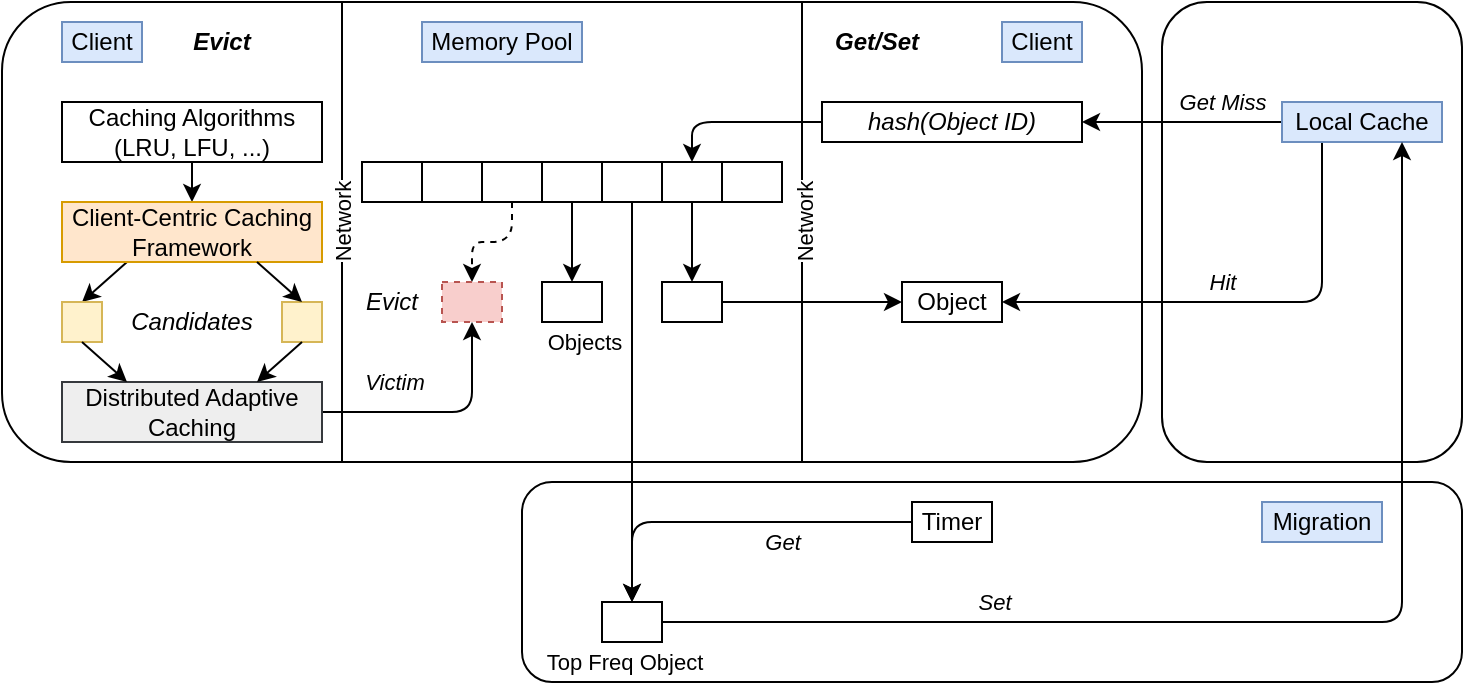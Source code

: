<mxfile version="26.1.0">
  <diagram id="prtHgNgQTEPvFCAcTncT" name="Page-1">
    <mxGraphModel dx="1185" dy="641" grid="1" gridSize="10" guides="1" tooltips="1" connect="1" arrows="1" fold="1" page="1" pageScale="1" pageWidth="827" pageHeight="1169" math="0" shadow="0">
      <root>
        <mxCell id="0" />
        <mxCell id="1" parent="0" />
        <mxCell id="zof-6hFf-fucr0hb1ASE-76" value="" style="rounded=1;whiteSpace=wrap;html=1;" vertex="1" parent="1">
          <mxGeometry x="350" y="330" width="470" height="100" as="geometry" />
        </mxCell>
        <mxCell id="zof-6hFf-fucr0hb1ASE-75" value="" style="rounded=1;whiteSpace=wrap;html=1;" vertex="1" parent="1">
          <mxGeometry x="670" y="90" width="150" height="230" as="geometry" />
        </mxCell>
        <mxCell id="zof-6hFf-fucr0hb1ASE-74" value="" style="rounded=1;whiteSpace=wrap;html=1;" vertex="1" parent="1">
          <mxGeometry x="90" y="90" width="570" height="230" as="geometry" />
        </mxCell>
        <mxCell id="zof-6hFf-fucr0hb1ASE-1" value="Client" style="rounded=0;whiteSpace=wrap;html=1;fillColor=#dae8fc;strokeColor=#6c8ebf;" vertex="1" parent="1">
          <mxGeometry x="120" y="100" width="40" height="20" as="geometry" />
        </mxCell>
        <mxCell id="zof-6hFf-fucr0hb1ASE-2" value="Client" style="rounded=0;whiteSpace=wrap;html=1;fillColor=#dae8fc;strokeColor=#6c8ebf;" vertex="1" parent="1">
          <mxGeometry x="590" y="100" width="40" height="20" as="geometry" />
        </mxCell>
        <mxCell id="zof-6hFf-fucr0hb1ASE-3" value="Memory Pool" style="rounded=0;whiteSpace=wrap;html=1;fillColor=#dae8fc;strokeColor=#6c8ebf;" vertex="1" parent="1">
          <mxGeometry x="300" y="100" width="80" height="20" as="geometry" />
        </mxCell>
        <mxCell id="zof-6hFf-fucr0hb1ASE-67" style="edgeStyle=orthogonalEdgeStyle;rounded=0;orthogonalLoop=1;jettySize=auto;html=1;exitX=0.5;exitY=1;exitDx=0;exitDy=0;entryX=0.5;entryY=0;entryDx=0;entryDy=0;" edge="1" parent="1" source="zof-6hFf-fucr0hb1ASE-4" target="zof-6hFf-fucr0hb1ASE-5">
          <mxGeometry relative="1" as="geometry" />
        </mxCell>
        <mxCell id="zof-6hFf-fucr0hb1ASE-4" value="Caching Algorithms&lt;div&gt;(LRU, LFU, ...)&lt;/div&gt;" style="rounded=0;whiteSpace=wrap;html=1;" vertex="1" parent="1">
          <mxGeometry x="120" y="140" width="130" height="30" as="geometry" />
        </mxCell>
        <mxCell id="zof-6hFf-fucr0hb1ASE-68" style="rounded=0;orthogonalLoop=1;jettySize=auto;html=1;exitX=0.25;exitY=1;exitDx=0;exitDy=0;entryX=0.5;entryY=0;entryDx=0;entryDy=0;" edge="1" parent="1" source="zof-6hFf-fucr0hb1ASE-5" target="zof-6hFf-fucr0hb1ASE-6">
          <mxGeometry relative="1" as="geometry" />
        </mxCell>
        <mxCell id="zof-6hFf-fucr0hb1ASE-5" value="Client-Centric Caching&lt;div&gt;Framework&lt;/div&gt;" style="rounded=0;whiteSpace=wrap;html=1;fillColor=#ffe6cc;strokeColor=#d79b00;" vertex="1" parent="1">
          <mxGeometry x="120" y="190" width="130" height="30" as="geometry" />
        </mxCell>
        <mxCell id="zof-6hFf-fucr0hb1ASE-6" value="" style="whiteSpace=wrap;html=1;aspect=fixed;fillColor=#fff2cc;strokeColor=#d6b656;" vertex="1" parent="1">
          <mxGeometry x="120" y="240" width="20" height="20" as="geometry" />
        </mxCell>
        <mxCell id="zof-6hFf-fucr0hb1ASE-7" value="" style="whiteSpace=wrap;html=1;aspect=fixed;fillColor=#fff2cc;strokeColor=#d6b656;" vertex="1" parent="1">
          <mxGeometry x="230" y="240" width="20" height="20" as="geometry" />
        </mxCell>
        <mxCell id="zof-6hFf-fucr0hb1ASE-52" style="edgeStyle=orthogonalEdgeStyle;rounded=1;orthogonalLoop=1;jettySize=auto;html=1;exitX=1;exitY=0.5;exitDx=0;exitDy=0;entryX=0.5;entryY=1;entryDx=0;entryDy=0;curved=0;" edge="1" parent="1" source="zof-6hFf-fucr0hb1ASE-8" target="zof-6hFf-fucr0hb1ASE-45">
          <mxGeometry relative="1" as="geometry" />
        </mxCell>
        <mxCell id="zof-6hFf-fucr0hb1ASE-64" value="Victim" style="edgeLabel;html=1;align=center;verticalAlign=middle;resizable=0;points=[];fontStyle=2" vertex="1" connectable="0" parent="zof-6hFf-fucr0hb1ASE-52">
          <mxGeometry x="-0.479" y="2" relative="1" as="geometry">
            <mxPoint x="4" y="-13" as="offset" />
          </mxGeometry>
        </mxCell>
        <mxCell id="zof-6hFf-fucr0hb1ASE-65" value="Objects" style="edgeLabel;html=1;align=center;verticalAlign=middle;resizable=0;points=[];fontStyle=0" vertex="1" connectable="0" parent="zof-6hFf-fucr0hb1ASE-52">
          <mxGeometry x="-0.479" y="2" relative="1" as="geometry">
            <mxPoint x="99" y="-33" as="offset" />
          </mxGeometry>
        </mxCell>
        <mxCell id="zof-6hFf-fucr0hb1ASE-73" value="Top Freq Object" style="edgeLabel;html=1;align=center;verticalAlign=middle;resizable=0;points=[];fontStyle=0" vertex="1" connectable="0" parent="zof-6hFf-fucr0hb1ASE-52">
          <mxGeometry x="-0.479" y="2" relative="1" as="geometry">
            <mxPoint x="119" y="127" as="offset" />
          </mxGeometry>
        </mxCell>
        <mxCell id="zof-6hFf-fucr0hb1ASE-8" value="Distributed Adaptive&lt;div&gt;Caching&lt;/div&gt;" style="rounded=0;whiteSpace=wrap;html=1;fillColor=#eeeeee;strokeColor=#36393d;" vertex="1" parent="1">
          <mxGeometry x="120" y="280" width="130" height="30" as="geometry" />
        </mxCell>
        <mxCell id="zof-6hFf-fucr0hb1ASE-9" value="" style="endArrow=none;html=1;rounded=0;labelPosition=center;verticalLabelPosition=middle;align=center;verticalAlign=middle;" edge="1" parent="1">
          <mxGeometry width="50" height="50" relative="1" as="geometry">
            <mxPoint x="260" y="320" as="sourcePoint" />
            <mxPoint x="260" y="90" as="targetPoint" />
          </mxGeometry>
        </mxCell>
        <mxCell id="zof-6hFf-fucr0hb1ASE-10" value="Network" style="edgeLabel;html=1;align=center;verticalAlign=middle;resizable=0;points=[];horizontal=0;labelPosition=center;verticalLabelPosition=middle;" vertex="1" connectable="0" parent="zof-6hFf-fucr0hb1ASE-9">
          <mxGeometry x="0.111" y="-1" relative="1" as="geometry">
            <mxPoint x="-1" y="8" as="offset" />
          </mxGeometry>
        </mxCell>
        <mxCell id="zof-6hFf-fucr0hb1ASE-11" value="" style="rounded=0;whiteSpace=wrap;html=1;" vertex="1" parent="1">
          <mxGeometry x="270" y="170" width="30" height="20" as="geometry" />
        </mxCell>
        <mxCell id="zof-6hFf-fucr0hb1ASE-30" value="" style="endArrow=none;html=1;rounded=0;labelPosition=center;verticalLabelPosition=middle;align=center;verticalAlign=middle;" edge="1" parent="1">
          <mxGeometry width="50" height="50" relative="1" as="geometry">
            <mxPoint x="490" y="320" as="sourcePoint" />
            <mxPoint x="490" y="90" as="targetPoint" />
          </mxGeometry>
        </mxCell>
        <mxCell id="zof-6hFf-fucr0hb1ASE-31" value="Network" style="edgeLabel;html=1;align=center;verticalAlign=middle;resizable=0;points=[];horizontal=0;labelPosition=center;verticalLabelPosition=middle;" vertex="1" connectable="0" parent="zof-6hFf-fucr0hb1ASE-30">
          <mxGeometry x="0.111" y="-1" relative="1" as="geometry">
            <mxPoint y="8" as="offset" />
          </mxGeometry>
        </mxCell>
        <mxCell id="zof-6hFf-fucr0hb1ASE-59" style="edgeStyle=orthogonalEdgeStyle;rounded=1;orthogonalLoop=1;jettySize=auto;html=1;exitX=0;exitY=0.5;exitDx=0;exitDy=0;entryX=0.5;entryY=0;entryDx=0;entryDy=0;curved=0;" edge="1" parent="1" source="zof-6hFf-fucr0hb1ASE-32" target="zof-6hFf-fucr0hb1ASE-44">
          <mxGeometry relative="1" as="geometry" />
        </mxCell>
        <mxCell id="zof-6hFf-fucr0hb1ASE-32" value="&lt;i&gt;hash(Object ID)&lt;/i&gt;" style="rounded=0;whiteSpace=wrap;html=1;" vertex="1" parent="1">
          <mxGeometry x="500" y="140" width="130" height="20" as="geometry" />
        </mxCell>
        <mxCell id="zof-6hFf-fucr0hb1ASE-33" value="" style="rounded=0;whiteSpace=wrap;html=1;" vertex="1" parent="1">
          <mxGeometry x="300" y="170" width="30" height="20" as="geometry" />
        </mxCell>
        <mxCell id="zof-6hFf-fucr0hb1ASE-51" style="edgeStyle=orthogonalEdgeStyle;rounded=1;orthogonalLoop=1;jettySize=auto;html=1;exitX=0.5;exitY=1;exitDx=0;exitDy=0;entryX=0.5;entryY=0;entryDx=0;entryDy=0;curved=0;dashed=1;" edge="1" parent="1" source="zof-6hFf-fucr0hb1ASE-34" target="zof-6hFf-fucr0hb1ASE-45">
          <mxGeometry relative="1" as="geometry" />
        </mxCell>
        <mxCell id="zof-6hFf-fucr0hb1ASE-34" value="" style="rounded=0;whiteSpace=wrap;html=1;" vertex="1" parent="1">
          <mxGeometry x="330" y="170" width="30" height="20" as="geometry" />
        </mxCell>
        <mxCell id="zof-6hFf-fucr0hb1ASE-53" style="edgeStyle=orthogonalEdgeStyle;rounded=0;orthogonalLoop=1;jettySize=auto;html=1;exitX=0.5;exitY=1;exitDx=0;exitDy=0;entryX=0.5;entryY=0;entryDx=0;entryDy=0;" edge="1" parent="1" source="zof-6hFf-fucr0hb1ASE-44" target="zof-6hFf-fucr0hb1ASE-47">
          <mxGeometry relative="1" as="geometry" />
        </mxCell>
        <mxCell id="zof-6hFf-fucr0hb1ASE-35" value="" style="rounded=0;whiteSpace=wrap;html=1;" vertex="1" parent="1">
          <mxGeometry x="450" y="170" width="30" height="20" as="geometry" />
        </mxCell>
        <mxCell id="zof-6hFf-fucr0hb1ASE-36" value="Object" style="rounded=0;whiteSpace=wrap;html=1;" vertex="1" parent="1">
          <mxGeometry x="540" y="230" width="50" height="20" as="geometry" />
        </mxCell>
        <mxCell id="zof-6hFf-fucr0hb1ASE-38" style="edgeStyle=orthogonalEdgeStyle;rounded=0;orthogonalLoop=1;jettySize=auto;html=1;exitX=0;exitY=0.5;exitDx=0;exitDy=0;entryX=1;entryY=0.5;entryDx=0;entryDy=0;" edge="1" parent="1" source="zof-6hFf-fucr0hb1ASE-37" target="zof-6hFf-fucr0hb1ASE-32">
          <mxGeometry relative="1" as="geometry" />
        </mxCell>
        <mxCell id="zof-6hFf-fucr0hb1ASE-39" value="Get Miss" style="edgeLabel;html=1;align=center;verticalAlign=middle;resizable=0;points=[];fontStyle=2" vertex="1" connectable="0" parent="zof-6hFf-fucr0hb1ASE-38">
          <mxGeometry x="0.103" y="-1" relative="1" as="geometry">
            <mxPoint x="25" y="-9" as="offset" />
          </mxGeometry>
        </mxCell>
        <mxCell id="zof-6hFf-fucr0hb1ASE-40" style="edgeStyle=orthogonalEdgeStyle;rounded=1;orthogonalLoop=1;jettySize=auto;html=1;exitX=0.25;exitY=1;exitDx=0;exitDy=0;entryX=1;entryY=0.5;entryDx=0;entryDy=0;curved=0;" edge="1" parent="1" source="zof-6hFf-fucr0hb1ASE-37" target="zof-6hFf-fucr0hb1ASE-36">
          <mxGeometry relative="1" as="geometry" />
        </mxCell>
        <mxCell id="zof-6hFf-fucr0hb1ASE-41" value="Hit" style="edgeLabel;html=1;align=center;verticalAlign=middle;resizable=0;points=[];fontStyle=2" vertex="1" connectable="0" parent="zof-6hFf-fucr0hb1ASE-40">
          <mxGeometry x="0.433" relative="1" as="geometry">
            <mxPoint x="42" y="-10" as="offset" />
          </mxGeometry>
        </mxCell>
        <mxCell id="zof-6hFf-fucr0hb1ASE-37" value="Local Cache" style="rounded=0;whiteSpace=wrap;html=1;fillColor=#dae8fc;strokeColor=#6c8ebf;" vertex="1" parent="1">
          <mxGeometry x="730" y="140" width="80" height="20" as="geometry" />
        </mxCell>
        <mxCell id="zof-6hFf-fucr0hb1ASE-48" style="edgeStyle=orthogonalEdgeStyle;rounded=0;orthogonalLoop=1;jettySize=auto;html=1;exitX=0.5;exitY=1;exitDx=0;exitDy=0;entryX=0.5;entryY=0;entryDx=0;entryDy=0;" edge="1" parent="1" source="zof-6hFf-fucr0hb1ASE-42" target="zof-6hFf-fucr0hb1ASE-46">
          <mxGeometry relative="1" as="geometry" />
        </mxCell>
        <mxCell id="zof-6hFf-fucr0hb1ASE-42" value="" style="rounded=0;whiteSpace=wrap;html=1;" vertex="1" parent="1">
          <mxGeometry x="360" y="170" width="30" height="20" as="geometry" />
        </mxCell>
        <mxCell id="zof-6hFf-fucr0hb1ASE-55" style="edgeStyle=orthogonalEdgeStyle;rounded=0;orthogonalLoop=1;jettySize=auto;html=1;exitX=0.5;exitY=1;exitDx=0;exitDy=0;entryX=0.5;entryY=0;entryDx=0;entryDy=0;" edge="1" parent="1" source="zof-6hFf-fucr0hb1ASE-43" target="zof-6hFf-fucr0hb1ASE-54">
          <mxGeometry relative="1" as="geometry" />
        </mxCell>
        <mxCell id="zof-6hFf-fucr0hb1ASE-43" value="" style="rounded=0;whiteSpace=wrap;html=1;" vertex="1" parent="1">
          <mxGeometry x="390" y="170" width="30" height="20" as="geometry" />
        </mxCell>
        <mxCell id="zof-6hFf-fucr0hb1ASE-44" value="" style="rounded=0;whiteSpace=wrap;html=1;" vertex="1" parent="1">
          <mxGeometry x="420" y="170" width="30" height="20" as="geometry" />
        </mxCell>
        <mxCell id="zof-6hFf-fucr0hb1ASE-45" value="" style="rounded=0;whiteSpace=wrap;html=1;dashed=1;fillColor=#f8cecc;strokeColor=#b85450;" vertex="1" parent="1">
          <mxGeometry x="310" y="230" width="30" height="20" as="geometry" />
        </mxCell>
        <mxCell id="zof-6hFf-fucr0hb1ASE-46" value="" style="rounded=0;whiteSpace=wrap;html=1;" vertex="1" parent="1">
          <mxGeometry x="360" y="230" width="30" height="20" as="geometry" />
        </mxCell>
        <mxCell id="zof-6hFf-fucr0hb1ASE-50" style="edgeStyle=orthogonalEdgeStyle;rounded=0;orthogonalLoop=1;jettySize=auto;html=1;exitX=1;exitY=0.5;exitDx=0;exitDy=0;entryX=0;entryY=0.5;entryDx=0;entryDy=0;" edge="1" parent="1" source="zof-6hFf-fucr0hb1ASE-47" target="zof-6hFf-fucr0hb1ASE-36">
          <mxGeometry relative="1" as="geometry" />
        </mxCell>
        <mxCell id="zof-6hFf-fucr0hb1ASE-47" value="" style="rounded=0;whiteSpace=wrap;html=1;" vertex="1" parent="1">
          <mxGeometry x="420" y="230" width="30" height="20" as="geometry" />
        </mxCell>
        <mxCell id="zof-6hFf-fucr0hb1ASE-58" style="edgeStyle=orthogonalEdgeStyle;rounded=1;orthogonalLoop=1;jettySize=auto;html=1;exitX=1;exitY=0.5;exitDx=0;exitDy=0;entryX=0.75;entryY=1;entryDx=0;entryDy=0;curved=0;" edge="1" parent="1" source="zof-6hFf-fucr0hb1ASE-54" target="zof-6hFf-fucr0hb1ASE-37">
          <mxGeometry relative="1" as="geometry" />
        </mxCell>
        <mxCell id="zof-6hFf-fucr0hb1ASE-78" value="Set" style="edgeLabel;html=1;align=center;verticalAlign=middle;resizable=0;points=[];fontStyle=2" vertex="1" connectable="0" parent="zof-6hFf-fucr0hb1ASE-58">
          <mxGeometry x="-0.464" y="-1" relative="1" as="geometry">
            <mxPoint x="2" y="-11" as="offset" />
          </mxGeometry>
        </mxCell>
        <mxCell id="zof-6hFf-fucr0hb1ASE-54" value="" style="rounded=0;whiteSpace=wrap;html=1;" vertex="1" parent="1">
          <mxGeometry x="390" y="390" width="30" height="20" as="geometry" />
        </mxCell>
        <mxCell id="zof-6hFf-fucr0hb1ASE-57" style="edgeStyle=orthogonalEdgeStyle;rounded=1;orthogonalLoop=1;jettySize=auto;html=1;exitX=0;exitY=0.5;exitDx=0;exitDy=0;entryX=0.5;entryY=0;entryDx=0;entryDy=0;curved=0;" edge="1" parent="1" source="zof-6hFf-fucr0hb1ASE-56" target="zof-6hFf-fucr0hb1ASE-54">
          <mxGeometry relative="1" as="geometry">
            <mxPoint x="460" y="280" as="targetPoint" />
          </mxGeometry>
        </mxCell>
        <mxCell id="zof-6hFf-fucr0hb1ASE-77" value="Get" style="edgeLabel;html=1;align=center;verticalAlign=middle;resizable=0;points=[];fontStyle=2" vertex="1" connectable="0" parent="zof-6hFf-fucr0hb1ASE-57">
          <mxGeometry x="-0.165" relative="1" as="geometry">
            <mxPoint x="10" y="10" as="offset" />
          </mxGeometry>
        </mxCell>
        <mxCell id="zof-6hFf-fucr0hb1ASE-56" value="Timer" style="rounded=0;whiteSpace=wrap;html=1;" vertex="1" parent="1">
          <mxGeometry x="545" y="340" width="40" height="20" as="geometry" />
        </mxCell>
        <mxCell id="zof-6hFf-fucr0hb1ASE-61" value="Evict" style="rounded=0;whiteSpace=wrap;html=1;fontStyle=3;fontColor=default;labelBorderColor=none;labelBackgroundColor=none;fillColor=default;strokeColor=none;" vertex="1" parent="1">
          <mxGeometry x="180" y="100" width="40" height="20" as="geometry" />
        </mxCell>
        <mxCell id="zof-6hFf-fucr0hb1ASE-62" value="Get/Set" style="rounded=0;whiteSpace=wrap;html=1;fontStyle=3;fontColor=default;labelBorderColor=none;labelBackgroundColor=none;fillColor=default;strokeColor=none;" vertex="1" parent="1">
          <mxGeometry x="500" y="100" width="55" height="20" as="geometry" />
        </mxCell>
        <mxCell id="zof-6hFf-fucr0hb1ASE-63" value="Evict" style="rounded=0;whiteSpace=wrap;html=1;fontStyle=2;fontColor=default;labelBorderColor=none;labelBackgroundColor=none;fillColor=default;strokeColor=none;" vertex="1" parent="1">
          <mxGeometry x="265" y="230" width="40" height="20" as="geometry" />
        </mxCell>
        <mxCell id="zof-6hFf-fucr0hb1ASE-69" style="rounded=0;orthogonalLoop=1;jettySize=auto;html=1;exitX=0.75;exitY=1;exitDx=0;exitDy=0;entryX=0.5;entryY=0;entryDx=0;entryDy=0;" edge="1" parent="1" source="zof-6hFf-fucr0hb1ASE-5" target="zof-6hFf-fucr0hb1ASE-7">
          <mxGeometry relative="1" as="geometry">
            <mxPoint x="163" y="230" as="sourcePoint" />
            <mxPoint x="140" y="250" as="targetPoint" />
          </mxGeometry>
        </mxCell>
        <mxCell id="zof-6hFf-fucr0hb1ASE-70" style="rounded=0;orthogonalLoop=1;jettySize=auto;html=1;exitX=0.5;exitY=1;exitDx=0;exitDy=0;entryX=0.25;entryY=0;entryDx=0;entryDy=0;" edge="1" parent="1" source="zof-6hFf-fucr0hb1ASE-6" target="zof-6hFf-fucr0hb1ASE-8">
          <mxGeometry relative="1" as="geometry">
            <mxPoint x="163" y="230" as="sourcePoint" />
            <mxPoint x="140" y="250" as="targetPoint" />
          </mxGeometry>
        </mxCell>
        <mxCell id="zof-6hFf-fucr0hb1ASE-71" style="rounded=0;orthogonalLoop=1;jettySize=auto;html=1;exitX=0.5;exitY=1;exitDx=0;exitDy=0;entryX=0.75;entryY=0;entryDx=0;entryDy=0;" edge="1" parent="1" source="zof-6hFf-fucr0hb1ASE-7" target="zof-6hFf-fucr0hb1ASE-8">
          <mxGeometry relative="1" as="geometry">
            <mxPoint x="228" y="230" as="sourcePoint" />
            <mxPoint x="250" y="250" as="targetPoint" />
          </mxGeometry>
        </mxCell>
        <mxCell id="zof-6hFf-fucr0hb1ASE-72" value="Candidates" style="rounded=0;whiteSpace=wrap;html=1;fontStyle=2;fontColor=default;labelBorderColor=none;labelBackgroundColor=none;fillColor=default;strokeColor=none;" vertex="1" parent="1">
          <mxGeometry x="165" y="240" width="40" height="20" as="geometry" />
        </mxCell>
        <mxCell id="zof-6hFf-fucr0hb1ASE-79" value="Migration" style="rounded=0;whiteSpace=wrap;html=1;fillColor=#dae8fc;strokeColor=#6c8ebf;" vertex="1" parent="1">
          <mxGeometry x="720" y="340" width="60" height="20" as="geometry" />
        </mxCell>
      </root>
    </mxGraphModel>
  </diagram>
</mxfile>
